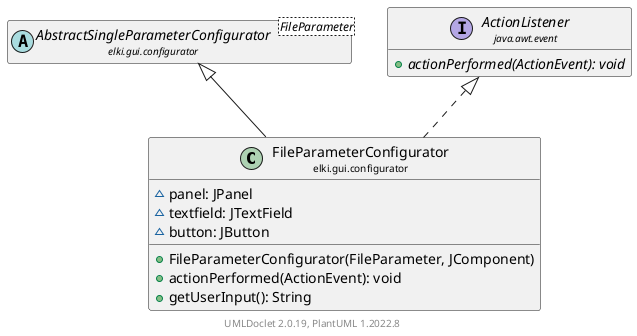 @startuml
    remove .*\.(Instance|Par|Parameterizer|Factory)$
    set namespaceSeparator none
    hide empty fields
    hide empty methods

    class "<size:14>FileParameterConfigurator\n<size:10>elki.gui.configurator" as elki.gui.configurator.FileParameterConfigurator [[FileParameterConfigurator.html]] {
        ~panel: JPanel
        ~textfield: JTextField
        ~button: JButton
        +FileParameterConfigurator(FileParameter, JComponent)
        +actionPerformed(ActionEvent): void
        +getUserInput(): String
    }

    abstract class "<size:14>AbstractSingleParameterConfigurator\n<size:10>elki.gui.configurator" as elki.gui.configurator.AbstractSingleParameterConfigurator<FileParameter> [[AbstractSingleParameterConfigurator.html]]
    interface "<size:14>ActionListener\n<size:10>java.awt.event" as java.awt.event.ActionListener {
        {abstract} +actionPerformed(ActionEvent): void
    }

    elki.gui.configurator.AbstractSingleParameterConfigurator <|-- elki.gui.configurator.FileParameterConfigurator
    java.awt.event.ActionListener <|.. elki.gui.configurator.FileParameterConfigurator

    center footer UMLDoclet 2.0.19, PlantUML 1.2022.8
@enduml

